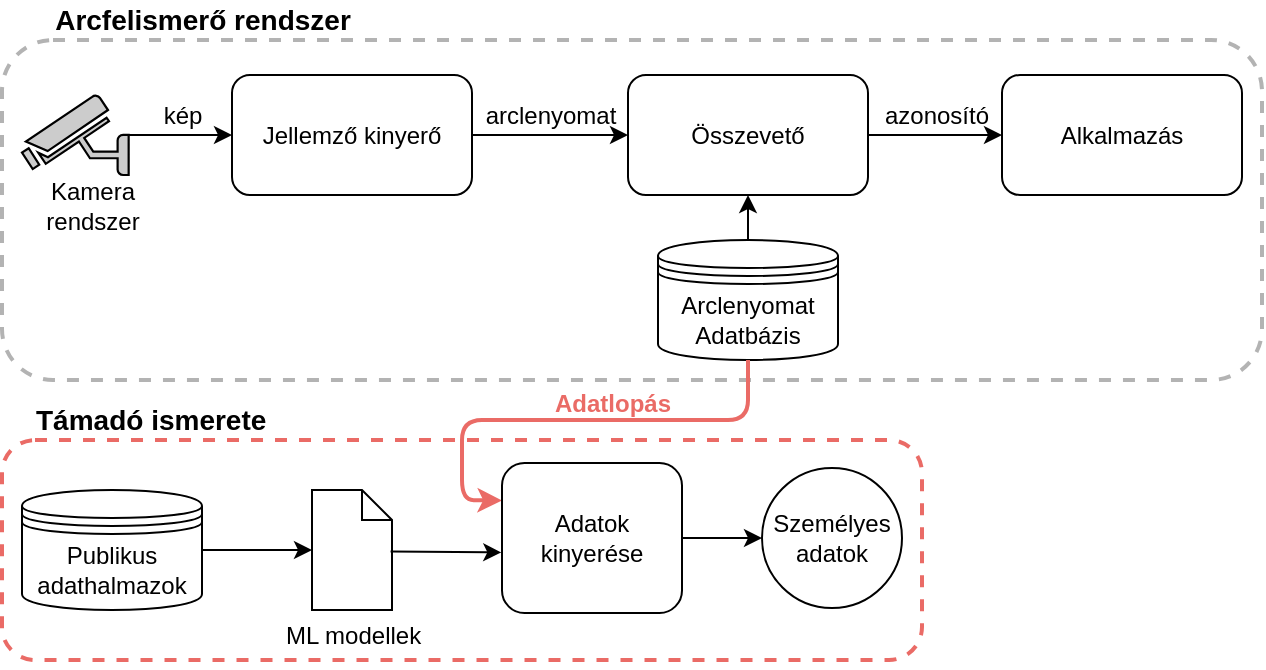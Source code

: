 <mxfile version="15.1.3" type="device"><diagram id="VRa1nUCjCiyLthLisUEo" name="Page-1"><mxGraphModel dx="562" dy="335" grid="1" gridSize="10" guides="1" tooltips="1" connect="1" arrows="1" fold="1" page="1" pageScale="1" pageWidth="850" pageHeight="1100" math="0" shadow="0"><root><mxCell id="0"/><mxCell id="1" parent="0"/><mxCell id="No_f-PS9ofONX-tpsvrH-45" value="" style="rounded=1;whiteSpace=wrap;html=1;fillColor=none;dashed=1;strokeColor=#EA6B66;strokeWidth=2;" parent="1" vertex="1"><mxGeometry x="160" y="350" width="460" height="110" as="geometry"/></mxCell><mxCell id="No_f-PS9ofONX-tpsvrH-11" value="" style="rounded=1;whiteSpace=wrap;html=1;fillColor=none;dashed=1;strokeWidth=2;strokeColor=#B3B3B3;" parent="1" vertex="1"><mxGeometry x="160" y="150" width="630" height="170" as="geometry"/></mxCell><mxCell id="No_f-PS9ofONX-tpsvrH-3" value="" style="edgeStyle=orthogonalEdgeStyle;rounded=0;orthogonalLoop=1;jettySize=auto;html=1;" parent="1" source="No_f-PS9ofONX-tpsvrH-1" target="No_f-PS9ofONX-tpsvrH-2" edge="1"><mxGeometry relative="1" as="geometry"/></mxCell><mxCell id="No_f-PS9ofONX-tpsvrH-1" value="" style="fontColor=#0066CC;verticalAlign=top;verticalLabelPosition=bottom;labelPosition=center;align=center;html=1;outlineConnect=0;fillColor=#CCCCCC;gradientColor=none;gradientDirection=north;strokeWidth=2;shape=mxgraph.networks.security_camera;flipH=1;aspect=fixed;" parent="1" vertex="1"><mxGeometry x="170" y="177.5" width="53.33" height="40" as="geometry"/></mxCell><mxCell id="No_f-PS9ofONX-tpsvrH-6" value="" style="edgeStyle=orthogonalEdgeStyle;rounded=0;orthogonalLoop=1;jettySize=auto;html=1;" parent="1" source="No_f-PS9ofONX-tpsvrH-2" target="No_f-PS9ofONX-tpsvrH-5" edge="1"><mxGeometry relative="1" as="geometry"/></mxCell><mxCell id="No_f-PS9ofONX-tpsvrH-2" value="Jellemző kinyerő" style="rounded=1;whiteSpace=wrap;html=1;strokeColor=#000000;" parent="1" vertex="1"><mxGeometry x="275" y="167.5" width="120" height="60" as="geometry"/></mxCell><mxCell id="No_f-PS9ofONX-tpsvrH-17" value="" style="edgeStyle=orthogonalEdgeStyle;rounded=0;orthogonalLoop=1;jettySize=auto;html=1;" parent="1" source="No_f-PS9ofONX-tpsvrH-5" target="No_f-PS9ofONX-tpsvrH-16" edge="1"><mxGeometry relative="1" as="geometry"/></mxCell><mxCell id="No_f-PS9ofONX-tpsvrH-5" value="Összevető" style="whiteSpace=wrap;html=1;rounded=1;" parent="1" vertex="1"><mxGeometry x="473" y="167.5" width="120" height="60" as="geometry"/></mxCell><mxCell id="No_f-PS9ofONX-tpsvrH-9" value="" style="edgeStyle=orthogonalEdgeStyle;rounded=0;orthogonalLoop=1;jettySize=auto;html=1;" parent="1" source="No_f-PS9ofONX-tpsvrH-8" target="No_f-PS9ofONX-tpsvrH-5" edge="1"><mxGeometry relative="1" as="geometry"/></mxCell><mxCell id="No_f-PS9ofONX-tpsvrH-8" value="Arclenyomat&lt;br&gt;Adatbázis" style="shape=datastore;whiteSpace=wrap;html=1;strokeColor=#000000;" parent="1" vertex="1"><mxGeometry x="488" y="250" width="90" height="60" as="geometry"/></mxCell><mxCell id="No_f-PS9ofONX-tpsvrH-12" value="&lt;b&gt;&lt;font style=&quot;font-size: 14px&quot;&gt;Arcfelismerő rendszer&lt;/font&gt;&lt;/b&gt;" style="text;html=1;align=center;verticalAlign=middle;resizable=0;points=[];autosize=1;strokeColor=none;fillColor=none;" parent="1" vertex="1"><mxGeometry x="180" y="130" width="160" height="20" as="geometry"/></mxCell><mxCell id="No_f-PS9ofONX-tpsvrH-16" value="Alkalmazás" style="whiteSpace=wrap;html=1;rounded=1;" parent="1" vertex="1"><mxGeometry x="660" y="167.5" width="120" height="60" as="geometry"/></mxCell><mxCell id="No_f-PS9ofONX-tpsvrH-21" value="" style="edgeStyle=orthogonalEdgeStyle;rounded=0;orthogonalLoop=1;jettySize=auto;html=1;entryX=0;entryY=0.5;entryDx=0;entryDy=0;entryPerimeter=0;" parent="1" source="No_f-PS9ofONX-tpsvrH-19" target="No_f-PS9ofONX-tpsvrH-24" edge="1"><mxGeometry relative="1" as="geometry"><mxPoint x="310" y="380" as="targetPoint"/></mxGeometry></mxCell><mxCell id="No_f-PS9ofONX-tpsvrH-19" value="Publikus&lt;br&gt;adathalmazok" style="shape=datastore;whiteSpace=wrap;html=1;strokeColor=#000000;" parent="1" vertex="1"><mxGeometry x="170" y="375" width="90" height="60" as="geometry"/></mxCell><mxCell id="No_f-PS9ofONX-tpsvrH-23" value="" style="endArrow=classic;html=1;exitX=0.5;exitY=1;exitDx=0;exitDy=0;entryX=0;entryY=0.25;entryDx=0;entryDy=0;fontColor=#EA6B66;strokeWidth=2;strokeColor=#EA6B66;" parent="1" source="No_f-PS9ofONX-tpsvrH-8" target="No_f-PS9ofONX-tpsvrH-33" edge="1"><mxGeometry width="50" height="50" relative="1" as="geometry"><mxPoint x="705" y="690" as="sourcePoint"/><mxPoint x="305" y="400" as="targetPoint"/><Array as="points"><mxPoint x="533" y="340"/><mxPoint x="390" y="340"/><mxPoint x="390" y="380"/></Array></mxGeometry></mxCell><mxCell id="No_f-PS9ofONX-tpsvrH-24" value="" style="shape=mxgraph.bpmn.data;labelPosition=center;verticalLabelPosition=bottom;align=center;verticalAlign=top;whiteSpace=wrap;size=15;html=1;strokeColor=#000000;fillColor=#ffffff;" parent="1" vertex="1"><mxGeometry x="315" y="375" width="40" height="60" as="geometry"/></mxCell><mxCell id="No_f-PS9ofONX-tpsvrH-30" value="&lt;font color=&quot;#000000&quot;&gt;Személyes adatok&lt;/font&gt;" style="ellipse;whiteSpace=wrap;html=1;aspect=fixed;fontColor=#EA6B66;strokeColor=#000000;fillColor=#ffffff;" parent="1" vertex="1"><mxGeometry x="540" y="364" width="70" height="70" as="geometry"/></mxCell><mxCell id="No_f-PS9ofONX-tpsvrH-35" style="edgeStyle=orthogonalEdgeStyle;rounded=0;orthogonalLoop=1;jettySize=auto;html=1;entryX=0;entryY=0.5;entryDx=0;entryDy=0;fontColor=#EA6B66;strokeColor=#000000;strokeWidth=1;" parent="1" source="No_f-PS9ofONX-tpsvrH-33" target="No_f-PS9ofONX-tpsvrH-30" edge="1"><mxGeometry relative="1" as="geometry"/></mxCell><mxCell id="No_f-PS9ofONX-tpsvrH-33" value="&lt;font color=&quot;#000000&quot;&gt;Adatok&lt;br&gt;kinyerése&lt;/font&gt;" style="rounded=1;whiteSpace=wrap;html=1;fontColor=#EA6B66;strokeColor=#000000;fillColor=#ffffff;" parent="1" vertex="1"><mxGeometry x="410" y="361.5" width="90" height="75" as="geometry"/></mxCell><mxCell id="No_f-PS9ofONX-tpsvrH-42" value="" style="endArrow=classic;html=1;fontColor=#EA6B66;strokeColor=#000000;strokeWidth=1;exitX=0.982;exitY=0.513;exitDx=0;exitDy=0;exitPerimeter=0;entryX=-0.004;entryY=0.596;entryDx=0;entryDy=0;entryPerimeter=0;" parent="1" source="No_f-PS9ofONX-tpsvrH-24" target="No_f-PS9ofONX-tpsvrH-33" edge="1"><mxGeometry width="50" height="50" relative="1" as="geometry"><mxPoint x="400" y="430" as="sourcePoint"/><mxPoint x="450" y="380" as="targetPoint"/></mxGeometry></mxCell><mxCell id="No_f-PS9ofONX-tpsvrH-44" value="&lt;b&gt;Adatlopás&lt;/b&gt;" style="text;html=1;align=center;verticalAlign=middle;resizable=0;points=[];autosize=1;strokeColor=none;fillColor=none;fontColor=#EA6B66;" parent="1" vertex="1"><mxGeometry x="430" y="322" width="70" height="20" as="geometry"/></mxCell><mxCell id="No_f-PS9ofONX-tpsvrH-49" value="&lt;b&gt;&lt;font style=&quot;font-size: 14px&quot;&gt;Támadó ismerete&lt;/font&gt;&lt;/b&gt;" style="text;html=1;align=left;verticalAlign=middle;resizable=0;points=[];autosize=1;strokeColor=none;fillColor=none;" parent="1" vertex="1"><mxGeometry x="175" y="330" width="130" height="20" as="geometry"/></mxCell><mxCell id="No_f-PS9ofONX-tpsvrH-50" value="&lt;font color=&quot;#000000&quot;&gt;Kamera&lt;br&gt;rendszer&lt;/font&gt;" style="text;html=1;align=center;verticalAlign=middle;resizable=0;points=[];autosize=1;strokeColor=none;fillColor=none;fontColor=#EA6B66;" parent="1" vertex="1"><mxGeometry x="175" y="217.5" width="60" height="30" as="geometry"/></mxCell><mxCell id="No_f-PS9ofONX-tpsvrH-51" value="&lt;font color=&quot;#000000&quot;&gt;kép&lt;/font&gt;" style="text;html=1;align=center;verticalAlign=middle;resizable=0;points=[];autosize=1;strokeColor=none;fillColor=none;fontColor=#EA6B66;" parent="1" vertex="1"><mxGeometry x="235" y="177.5" width="30" height="20" as="geometry"/></mxCell><mxCell id="No_f-PS9ofONX-tpsvrH-52" value="&lt;span style=&quot;color: rgb(0 , 0 , 0)&quot;&gt;arclenyomat&lt;/span&gt;" style="text;html=1;align=center;verticalAlign=middle;resizable=0;points=[];autosize=1;strokeColor=none;fillColor=none;fontColor=#EA6B66;" parent="1" vertex="1"><mxGeometry x="394" y="177.5" width="80" height="20" as="geometry"/></mxCell><mxCell id="No_f-PS9ofONX-tpsvrH-53" value="&lt;span style=&quot;color: rgb(0 , 0 , 0)&quot;&gt;azonosító&lt;/span&gt;" style="text;html=1;align=center;verticalAlign=middle;resizable=0;points=[];autosize=1;strokeColor=none;fillColor=none;fontColor=#EA6B66;" parent="1" vertex="1"><mxGeometry x="592" y="177.5" width="70" height="20" as="geometry"/></mxCell><mxCell id="xrEPH8yARaK6EjxFx_Nv-4" value="&lt;span style=&quot;color: rgb(0 , 0 , 0) ; font-family: &amp;#34;helvetica&amp;#34; ; font-size: 12px ; font-style: normal ; font-weight: 400 ; letter-spacing: normal ; text-align: center ; text-indent: 0px ; text-transform: none ; word-spacing: 0px ; display: inline ; float: none&quot;&gt;ML modellek&lt;/span&gt;" style="text;whiteSpace=wrap;html=1;" parent="1" vertex="1"><mxGeometry x="300" y="434" width="90" height="30" as="geometry"/></mxCell></root></mxGraphModel></diagram></mxfile>